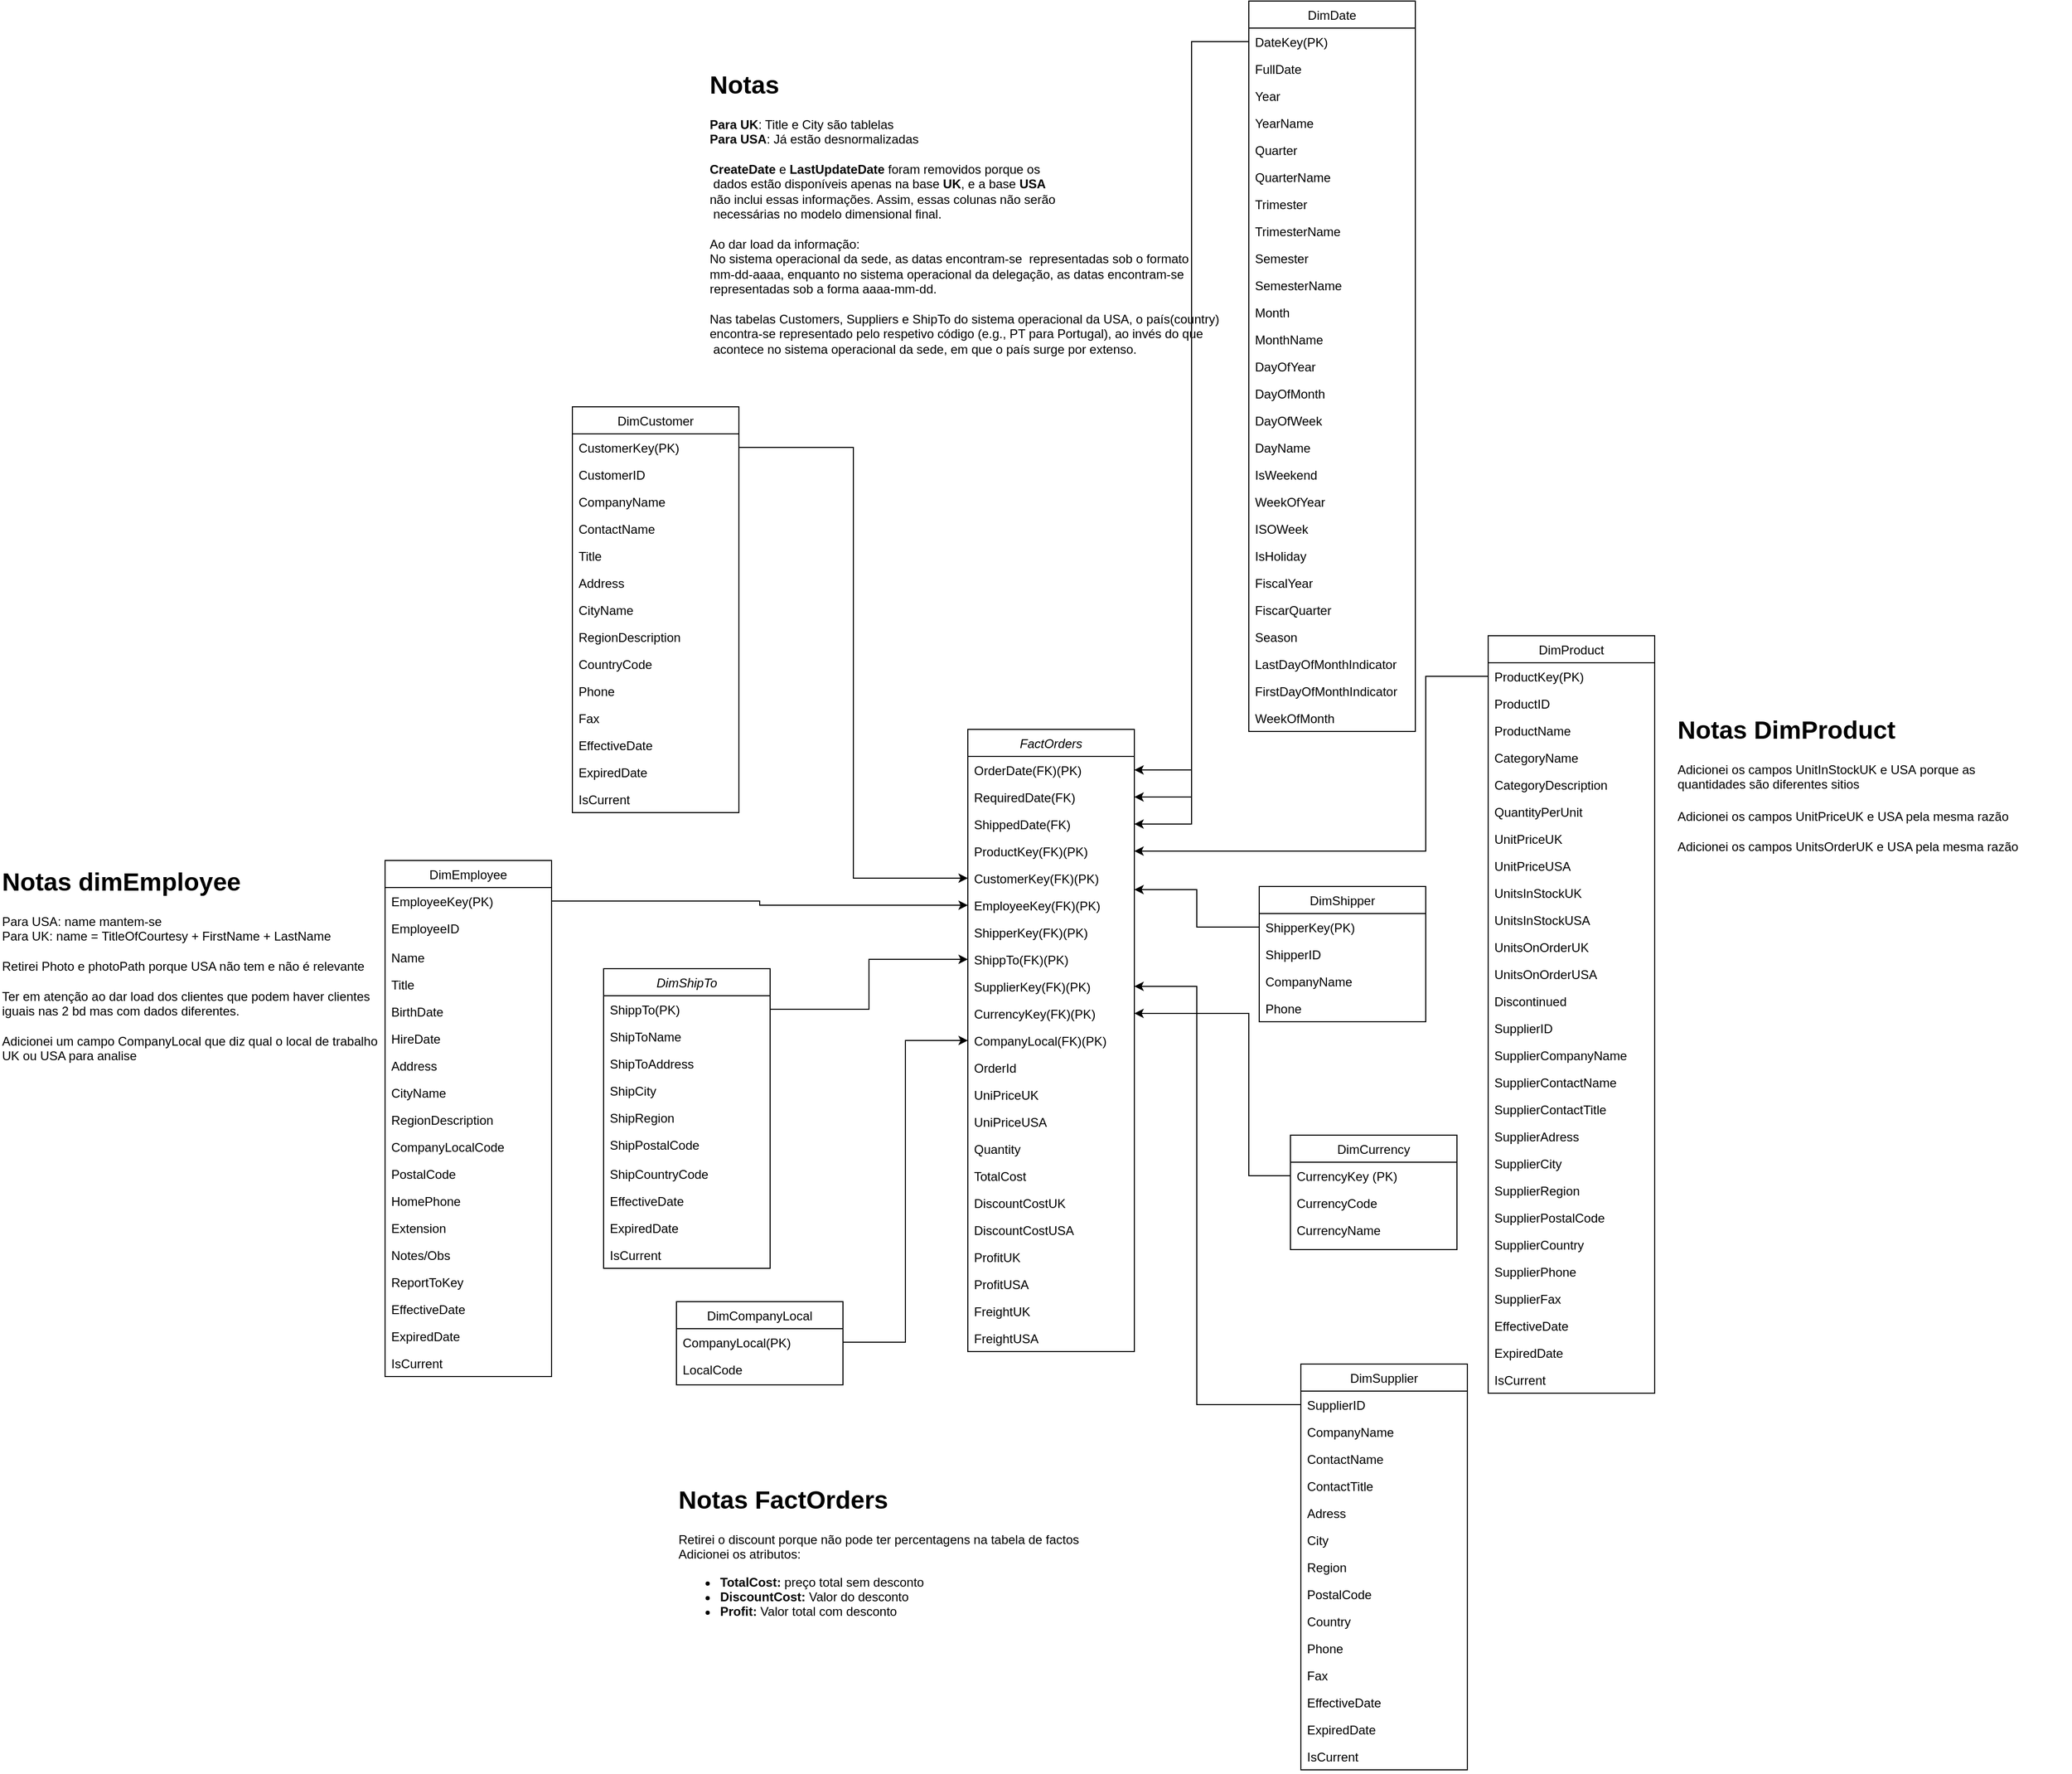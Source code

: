<mxfile version="25.0.3">
  <diagram id="C5RBs43oDa-KdzZeNtuy" name="Page-1">
    <mxGraphModel dx="1096" dy="2884" grid="1" gridSize="10" guides="1" tooltips="1" connect="1" arrows="1" fold="1" page="1" pageScale="1" pageWidth="827" pageHeight="1169" math="0" shadow="0">
      <root>
        <mxCell id="WIyWlLk6GJQsqaUBKTNV-0" />
        <mxCell id="WIyWlLk6GJQsqaUBKTNV-1" parent="WIyWlLk6GJQsqaUBKTNV-0" />
        <mxCell id="zkfFHV4jXpPFQw0GAbJ--0" value="FactOrders" style="swimlane;fontStyle=2;align=center;verticalAlign=top;childLayout=stackLayout;horizontal=1;startSize=26;horizontalStack=0;resizeParent=1;resizeLast=0;collapsible=1;marginBottom=0;rounded=0;shadow=0;strokeWidth=1;" parent="WIyWlLk6GJQsqaUBKTNV-1" vertex="1">
          <mxGeometry x="490" y="-560" width="160" height="598" as="geometry">
            <mxRectangle x="230" y="140" width="160" height="26" as="alternateBounds" />
          </mxGeometry>
        </mxCell>
        <mxCell id="yA6aeqdoymJUBPwYVdXy-16" value="OrderDate(FK)(PK)" style="text;align=left;verticalAlign=top;spacingLeft=4;spacingRight=4;overflow=hidden;rotatable=0;points=[[0,0.5],[1,0.5]];portConstraint=eastwest;" parent="zkfFHV4jXpPFQw0GAbJ--0" vertex="1">
          <mxGeometry y="26" width="160" height="26" as="geometry" />
        </mxCell>
        <mxCell id="yA6aeqdoymJUBPwYVdXy-17" value="RequiredDate(FK)" style="text;align=left;verticalAlign=top;spacingLeft=4;spacingRight=4;overflow=hidden;rotatable=0;points=[[0,0.5],[1,0.5]];portConstraint=eastwest;" parent="zkfFHV4jXpPFQw0GAbJ--0" vertex="1">
          <mxGeometry y="52" width="160" height="26" as="geometry" />
        </mxCell>
        <mxCell id="yA6aeqdoymJUBPwYVdXy-18" value="ShippedDate(FK)" style="text;align=left;verticalAlign=top;spacingLeft=4;spacingRight=4;overflow=hidden;rotatable=0;points=[[0,0.5],[1,0.5]];portConstraint=eastwest;" parent="zkfFHV4jXpPFQw0GAbJ--0" vertex="1">
          <mxGeometry y="78" width="160" height="26" as="geometry" />
        </mxCell>
        <mxCell id="yA6aeqdoymJUBPwYVdXy-2" value="ProductKey(FK)(PK)" style="text;align=left;verticalAlign=top;spacingLeft=4;spacingRight=4;overflow=hidden;rotatable=0;points=[[0,0.5],[1,0.5]];portConstraint=eastwest;" parent="zkfFHV4jXpPFQw0GAbJ--0" vertex="1">
          <mxGeometry y="104" width="160" height="26" as="geometry" />
        </mxCell>
        <mxCell id="yA6aeqdoymJUBPwYVdXy-3" value="CustomerKey(FK)(PK)" style="text;align=left;verticalAlign=top;spacingLeft=4;spacingRight=4;overflow=hidden;rotatable=0;points=[[0,0.5],[1,0.5]];portConstraint=eastwest;" parent="zkfFHV4jXpPFQw0GAbJ--0" vertex="1">
          <mxGeometry y="130" width="160" height="26" as="geometry" />
        </mxCell>
        <mxCell id="yA6aeqdoymJUBPwYVdXy-4" value="EmployeeKey(FK)(PK)" style="text;align=left;verticalAlign=top;spacingLeft=4;spacingRight=4;overflow=hidden;rotatable=0;points=[[0,0.5],[1,0.5]];portConstraint=eastwest;" parent="zkfFHV4jXpPFQw0GAbJ--0" vertex="1">
          <mxGeometry y="156" width="160" height="26" as="geometry" />
        </mxCell>
        <mxCell id="yA6aeqdoymJUBPwYVdXy-5" value="ShipperKey(FK)(PK)" style="text;align=left;verticalAlign=top;spacingLeft=4;spacingRight=4;overflow=hidden;rotatable=0;points=[[0,0.5],[1,0.5]];portConstraint=eastwest;" parent="zkfFHV4jXpPFQw0GAbJ--0" vertex="1">
          <mxGeometry y="182" width="160" height="26" as="geometry" />
        </mxCell>
        <mxCell id="lm99K4qZOsmFevTNyzuz-30" value="ShippTo(FK)(PK)" style="text;align=left;verticalAlign=top;spacingLeft=4;spacingRight=4;overflow=hidden;rotatable=0;points=[[0,0.5],[1,0.5]];portConstraint=eastwest;" parent="zkfFHV4jXpPFQw0GAbJ--0" vertex="1">
          <mxGeometry y="208" width="160" height="26" as="geometry" />
        </mxCell>
        <mxCell id="iyjO9ikdfA51vjeiFOem-29" value="SupplierKey(FK)(PK)" style="text;align=left;verticalAlign=top;spacingLeft=4;spacingRight=4;overflow=hidden;rotatable=0;points=[[0,0.5],[1,0.5]];portConstraint=eastwest;" vertex="1" parent="zkfFHV4jXpPFQw0GAbJ--0">
          <mxGeometry y="234" width="160" height="26" as="geometry" />
        </mxCell>
        <mxCell id="0uUg_Qf85z2pmZD3QdDn-9" value="CurrencyKey(FK)(PK)" style="text;align=left;verticalAlign=top;spacingLeft=4;spacingRight=4;overflow=hidden;rotatable=0;points=[[0,0.5],[1,0.5]];portConstraint=eastwest;" parent="zkfFHV4jXpPFQw0GAbJ--0" vertex="1">
          <mxGeometry y="260" width="160" height="26" as="geometry" />
        </mxCell>
        <mxCell id="DVV7s7vx4IRJiay93W3z-13" value="CompanyLocal(FK)(PK)" style="text;align=left;verticalAlign=top;spacingLeft=4;spacingRight=4;overflow=hidden;rotatable=0;points=[[0,0.5],[1,0.5]];portConstraint=eastwest;" parent="zkfFHV4jXpPFQw0GAbJ--0" vertex="1">
          <mxGeometry y="286" width="160" height="26" as="geometry" />
        </mxCell>
        <mxCell id="0uUg_Qf85z2pmZD3QdDn-2" value="OrderId" style="text;align=left;verticalAlign=top;spacingLeft=4;spacingRight=4;overflow=hidden;rotatable=0;points=[[0,0.5],[1,0.5]];portConstraint=eastwest;" parent="zkfFHV4jXpPFQw0GAbJ--0" vertex="1">
          <mxGeometry y="312" width="160" height="26" as="geometry" />
        </mxCell>
        <mxCell id="yA6aeqdoymJUBPwYVdXy-13" value="UniPriceUK" style="text;align=left;verticalAlign=top;spacingLeft=4;spacingRight=4;overflow=hidden;rotatable=0;points=[[0,0.5],[1,0.5]];portConstraint=eastwest;" parent="zkfFHV4jXpPFQw0GAbJ--0" vertex="1">
          <mxGeometry y="338" width="160" height="26" as="geometry" />
        </mxCell>
        <mxCell id="iyjO9ikdfA51vjeiFOem-31" value="UniPriceUSA" style="text;align=left;verticalAlign=top;spacingLeft=4;spacingRight=4;overflow=hidden;rotatable=0;points=[[0,0.5],[1,0.5]];portConstraint=eastwest;" vertex="1" parent="zkfFHV4jXpPFQw0GAbJ--0">
          <mxGeometry y="364" width="160" height="26" as="geometry" />
        </mxCell>
        <mxCell id="yA6aeqdoymJUBPwYVdXy-14" value="Quantity" style="text;align=left;verticalAlign=top;spacingLeft=4;spacingRight=4;overflow=hidden;rotatable=0;points=[[0,0.5],[1,0.5]];portConstraint=eastwest;" parent="zkfFHV4jXpPFQw0GAbJ--0" vertex="1">
          <mxGeometry y="390" width="160" height="26" as="geometry" />
        </mxCell>
        <mxCell id="DVV7s7vx4IRJiay93W3z-18" value="TotalCost" style="text;align=left;verticalAlign=top;spacingLeft=4;spacingRight=4;overflow=hidden;rotatable=0;points=[[0,0.5],[1,0.5]];portConstraint=eastwest;" parent="zkfFHV4jXpPFQw0GAbJ--0" vertex="1">
          <mxGeometry y="416" width="160" height="26" as="geometry" />
        </mxCell>
        <mxCell id="DVV7s7vx4IRJiay93W3z-17" value="DiscountCostUK" style="text;align=left;verticalAlign=top;spacingLeft=4;spacingRight=4;overflow=hidden;rotatable=0;points=[[0,0.5],[1,0.5]];portConstraint=eastwest;" parent="zkfFHV4jXpPFQw0GAbJ--0" vertex="1">
          <mxGeometry y="442" width="160" height="26" as="geometry" />
        </mxCell>
        <mxCell id="iyjO9ikdfA51vjeiFOem-32" value="DiscountCostUSA" style="text;align=left;verticalAlign=top;spacingLeft=4;spacingRight=4;overflow=hidden;rotatable=0;points=[[0,0.5],[1,0.5]];portConstraint=eastwest;" vertex="1" parent="zkfFHV4jXpPFQw0GAbJ--0">
          <mxGeometry y="468" width="160" height="26" as="geometry" />
        </mxCell>
        <mxCell id="yA6aeqdoymJUBPwYVdXy-11" value="ProfitUK" style="text;align=left;verticalAlign=top;spacingLeft=4;spacingRight=4;overflow=hidden;rotatable=0;points=[[0,0.5],[1,0.5]];portConstraint=eastwest;" parent="zkfFHV4jXpPFQw0GAbJ--0" vertex="1">
          <mxGeometry y="494" width="160" height="26" as="geometry" />
        </mxCell>
        <mxCell id="iyjO9ikdfA51vjeiFOem-33" value="ProfitUSA" style="text;align=left;verticalAlign=top;spacingLeft=4;spacingRight=4;overflow=hidden;rotatable=0;points=[[0,0.5],[1,0.5]];portConstraint=eastwest;" vertex="1" parent="zkfFHV4jXpPFQw0GAbJ--0">
          <mxGeometry y="520" width="160" height="26" as="geometry" />
        </mxCell>
        <mxCell id="yA6aeqdoymJUBPwYVdXy-19" value="FreightUK" style="text;align=left;verticalAlign=top;spacingLeft=4;spacingRight=4;overflow=hidden;rotatable=0;points=[[0,0.5],[1,0.5]];portConstraint=eastwest;" parent="zkfFHV4jXpPFQw0GAbJ--0" vertex="1">
          <mxGeometry y="546" width="160" height="26" as="geometry" />
        </mxCell>
        <mxCell id="iyjO9ikdfA51vjeiFOem-34" value="FreightUSA" style="text;align=left;verticalAlign=top;spacingLeft=4;spacingRight=4;overflow=hidden;rotatable=0;points=[[0,0.5],[1,0.5]];portConstraint=eastwest;" vertex="1" parent="zkfFHV4jXpPFQw0GAbJ--0">
          <mxGeometry y="572" width="160" height="26" as="geometry" />
        </mxCell>
        <mxCell id="zkfFHV4jXpPFQw0GAbJ--6" value="DimProduct" style="swimlane;fontStyle=0;align=center;verticalAlign=top;childLayout=stackLayout;horizontal=1;startSize=26;horizontalStack=0;resizeParent=1;resizeLast=0;collapsible=1;marginBottom=0;rounded=0;shadow=0;strokeWidth=1;" parent="WIyWlLk6GJQsqaUBKTNV-1" vertex="1">
          <mxGeometry x="990" y="-650" width="160" height="728" as="geometry">
            <mxRectangle x="130" y="380" width="160" height="26" as="alternateBounds" />
          </mxGeometry>
        </mxCell>
        <mxCell id="zkfFHV4jXpPFQw0GAbJ--7" value="ProductKey(PK)" style="text;align=left;verticalAlign=top;spacingLeft=4;spacingRight=4;overflow=hidden;rotatable=0;points=[[0,0.5],[1,0.5]];portConstraint=eastwest;" parent="zkfFHV4jXpPFQw0GAbJ--6" vertex="1">
          <mxGeometry y="26" width="160" height="26" as="geometry" />
        </mxCell>
        <mxCell id="0uUg_Qf85z2pmZD3QdDn-0" style="edgeStyle=orthogonalEdgeStyle;rounded=0;orthogonalLoop=1;jettySize=auto;html=1;exitX=0;exitY=0.5;exitDx=0;exitDy=0;" parent="zkfFHV4jXpPFQw0GAbJ--6" source="zkfFHV4jXpPFQw0GAbJ--8" edge="1">
          <mxGeometry relative="1" as="geometry">
            <mxPoint y="65.143" as="targetPoint" />
          </mxGeometry>
        </mxCell>
        <mxCell id="zkfFHV4jXpPFQw0GAbJ--8" value="ProductID" style="text;align=left;verticalAlign=top;spacingLeft=4;spacingRight=4;overflow=hidden;rotatable=0;points=[[0,0.5],[1,0.5]];portConstraint=eastwest;rounded=0;shadow=0;html=0;" parent="zkfFHV4jXpPFQw0GAbJ--6" vertex="1">
          <mxGeometry y="52" width="160" height="26" as="geometry" />
        </mxCell>
        <mxCell id="zkfFHV4jXpPFQw0GAbJ--10" value="ProductName" style="text;align=left;verticalAlign=top;spacingLeft=4;spacingRight=4;overflow=hidden;rotatable=0;points=[[0,0.5],[1,0.5]];portConstraint=eastwest;fontStyle=0" parent="zkfFHV4jXpPFQw0GAbJ--6" vertex="1">
          <mxGeometry y="78" width="160" height="26" as="geometry" />
        </mxCell>
        <mxCell id="yA6aeqdoymJUBPwYVdXy-37" value="CategoryName" style="text;align=left;verticalAlign=top;spacingLeft=4;spacingRight=4;overflow=hidden;rotatable=0;points=[[0,0.5],[1,0.5]];portConstraint=eastwest;" parent="zkfFHV4jXpPFQw0GAbJ--6" vertex="1">
          <mxGeometry y="104" width="160" height="26" as="geometry" />
        </mxCell>
        <mxCell id="yA6aeqdoymJUBPwYVdXy-39" value="CategoryDescription" style="text;align=left;verticalAlign=top;spacingLeft=4;spacingRight=4;overflow=hidden;rotatable=0;points=[[0,0.5],[1,0.5]];portConstraint=eastwest;" parent="zkfFHV4jXpPFQw0GAbJ--6" vertex="1">
          <mxGeometry y="130" width="160" height="26" as="geometry" />
        </mxCell>
        <mxCell id="yA6aeqdoymJUBPwYVdXy-40" value="QuantityPerUnit" style="text;align=left;verticalAlign=top;spacingLeft=4;spacingRight=4;overflow=hidden;rotatable=0;points=[[0,0.5],[1,0.5]];portConstraint=eastwest;" parent="zkfFHV4jXpPFQw0GAbJ--6" vertex="1">
          <mxGeometry y="156" width="160" height="26" as="geometry" />
        </mxCell>
        <mxCell id="yA6aeqdoymJUBPwYVdXy-41" value="UnitPriceUK" style="text;align=left;verticalAlign=top;spacingLeft=4;spacingRight=4;overflow=hidden;rotatable=0;points=[[0,0.5],[1,0.5]];portConstraint=eastwest;" parent="zkfFHV4jXpPFQw0GAbJ--6" vertex="1">
          <mxGeometry y="182" width="160" height="26" as="geometry" />
        </mxCell>
        <mxCell id="DVV7s7vx4IRJiay93W3z-2" value="UnitPriceUSA" style="text;align=left;verticalAlign=top;spacingLeft=4;spacingRight=4;overflow=hidden;rotatable=0;points=[[0,0.5],[1,0.5]];portConstraint=eastwest;" parent="zkfFHV4jXpPFQw0GAbJ--6" vertex="1">
          <mxGeometry y="208" width="160" height="26" as="geometry" />
        </mxCell>
        <mxCell id="yA6aeqdoymJUBPwYVdXy-43" value="UnitsInStockUK" style="text;align=left;verticalAlign=top;spacingLeft=4;spacingRight=4;overflow=hidden;rotatable=0;points=[[0,0.5],[1,0.5]];portConstraint=eastwest;" parent="zkfFHV4jXpPFQw0GAbJ--6" vertex="1">
          <mxGeometry y="234" width="160" height="26" as="geometry" />
        </mxCell>
        <mxCell id="DVV7s7vx4IRJiay93W3z-0" value="UnitsInStockUSA" style="text;align=left;verticalAlign=top;spacingLeft=4;spacingRight=4;overflow=hidden;rotatable=0;points=[[0,0.5],[1,0.5]];portConstraint=eastwest;" parent="zkfFHV4jXpPFQw0GAbJ--6" vertex="1">
          <mxGeometry y="260" width="160" height="26" as="geometry" />
        </mxCell>
        <mxCell id="yA6aeqdoymJUBPwYVdXy-42" value="UnitsOnOrderUK&#xa;" style="text;align=left;verticalAlign=top;spacingLeft=4;spacingRight=4;overflow=hidden;rotatable=0;points=[[0,0.5],[1,0.5]];portConstraint=eastwest;" parent="zkfFHV4jXpPFQw0GAbJ--6" vertex="1">
          <mxGeometry y="286" width="160" height="26" as="geometry" />
        </mxCell>
        <mxCell id="DVV7s7vx4IRJiay93W3z-16" value="UnitsOnOrderUSA" style="text;align=left;verticalAlign=top;spacingLeft=4;spacingRight=4;overflow=hidden;rotatable=0;points=[[0,0.5],[1,0.5]];portConstraint=eastwest;" parent="zkfFHV4jXpPFQw0GAbJ--6" vertex="1">
          <mxGeometry y="312" width="160" height="26" as="geometry" />
        </mxCell>
        <mxCell id="yA6aeqdoymJUBPwYVdXy-38" value="Discontinued" style="text;align=left;verticalAlign=top;spacingLeft=4;spacingRight=4;overflow=hidden;rotatable=0;points=[[0,0.5],[1,0.5]];portConstraint=eastwest;" parent="zkfFHV4jXpPFQw0GAbJ--6" vertex="1">
          <mxGeometry y="338" width="160" height="26" as="geometry" />
        </mxCell>
        <mxCell id="lm99K4qZOsmFevTNyzuz-33" value="SupplierID" style="text;align=left;verticalAlign=top;spacingLeft=4;spacingRight=4;overflow=hidden;rotatable=0;points=[[0,0.5],[1,0.5]];portConstraint=eastwest;" parent="zkfFHV4jXpPFQw0GAbJ--6" vertex="1">
          <mxGeometry y="364" width="160" height="26" as="geometry" />
        </mxCell>
        <mxCell id="lm99K4qZOsmFevTNyzuz-40" value="SupplierCompanyName" style="text;align=left;verticalAlign=top;spacingLeft=4;spacingRight=4;overflow=hidden;rotatable=0;points=[[0,0.5],[1,0.5]];portConstraint=eastwest;" parent="zkfFHV4jXpPFQw0GAbJ--6" vertex="1">
          <mxGeometry y="390" width="160" height="26" as="geometry" />
        </mxCell>
        <mxCell id="lm99K4qZOsmFevTNyzuz-41" value="SupplierContactName" style="text;align=left;verticalAlign=top;spacingLeft=4;spacingRight=4;overflow=hidden;rotatable=0;points=[[0,0.5],[1,0.5]];portConstraint=eastwest;" parent="zkfFHV4jXpPFQw0GAbJ--6" vertex="1">
          <mxGeometry y="416" width="160" height="26" as="geometry" />
        </mxCell>
        <mxCell id="lm99K4qZOsmFevTNyzuz-46" value="SupplierContactTitle" style="text;align=left;verticalAlign=top;spacingLeft=4;spacingRight=4;overflow=hidden;rotatable=0;points=[[0,0.5],[1,0.5]];portConstraint=eastwest;" parent="zkfFHV4jXpPFQw0GAbJ--6" vertex="1">
          <mxGeometry y="442" width="160" height="26" as="geometry" />
        </mxCell>
        <mxCell id="lm99K4qZOsmFevTNyzuz-47" value="SupplierAdress" style="text;align=left;verticalAlign=top;spacingLeft=4;spacingRight=4;overflow=hidden;rotatable=0;points=[[0,0.5],[1,0.5]];portConstraint=eastwest;" parent="zkfFHV4jXpPFQw0GAbJ--6" vertex="1">
          <mxGeometry y="468" width="160" height="26" as="geometry" />
        </mxCell>
        <mxCell id="lm99K4qZOsmFevTNyzuz-49" value="SupplierCity" style="text;align=left;verticalAlign=top;spacingLeft=4;spacingRight=4;overflow=hidden;rotatable=0;points=[[0,0.5],[1,0.5]];portConstraint=eastwest;" parent="zkfFHV4jXpPFQw0GAbJ--6" vertex="1">
          <mxGeometry y="494" width="160" height="26" as="geometry" />
        </mxCell>
        <mxCell id="lm99K4qZOsmFevTNyzuz-48" value="SupplierRegion&#xa;" style="text;align=left;verticalAlign=top;spacingLeft=4;spacingRight=4;overflow=hidden;rotatable=0;points=[[0,0.5],[1,0.5]];portConstraint=eastwest;" parent="zkfFHV4jXpPFQw0GAbJ--6" vertex="1">
          <mxGeometry y="520" width="160" height="26" as="geometry" />
        </mxCell>
        <mxCell id="lm99K4qZOsmFevTNyzuz-45" value="SupplierPostalCode" style="text;align=left;verticalAlign=top;spacingLeft=4;spacingRight=4;overflow=hidden;rotatable=0;points=[[0,0.5],[1,0.5]];portConstraint=eastwest;" parent="zkfFHV4jXpPFQw0GAbJ--6" vertex="1">
          <mxGeometry y="546" width="160" height="26" as="geometry" />
        </mxCell>
        <mxCell id="lm99K4qZOsmFevTNyzuz-42" value="SupplierCountry" style="text;align=left;verticalAlign=top;spacingLeft=4;spacingRight=4;overflow=hidden;rotatable=0;points=[[0,0.5],[1,0.5]];portConstraint=eastwest;" parent="zkfFHV4jXpPFQw0GAbJ--6" vertex="1">
          <mxGeometry y="572" width="160" height="26" as="geometry" />
        </mxCell>
        <mxCell id="lm99K4qZOsmFevTNyzuz-44" value="SupplierPhone" style="text;align=left;verticalAlign=top;spacingLeft=4;spacingRight=4;overflow=hidden;rotatable=0;points=[[0,0.5],[1,0.5]];portConstraint=eastwest;" parent="zkfFHV4jXpPFQw0GAbJ--6" vertex="1">
          <mxGeometry y="598" width="160" height="26" as="geometry" />
        </mxCell>
        <mxCell id="lm99K4qZOsmFevTNyzuz-43" value="SupplierFax" style="text;align=left;verticalAlign=top;spacingLeft=4;spacingRight=4;overflow=hidden;rotatable=0;points=[[0,0.5],[1,0.5]];portConstraint=eastwest;" parent="zkfFHV4jXpPFQw0GAbJ--6" vertex="1">
          <mxGeometry y="624" width="160" height="26" as="geometry" />
        </mxCell>
        <mxCell id="yA6aeqdoymJUBPwYVdXy-36" value="EffectiveDate" style="text;align=left;verticalAlign=top;spacingLeft=4;spacingRight=4;overflow=hidden;rotatable=0;points=[[0,0.5],[1,0.5]];portConstraint=eastwest;" parent="zkfFHV4jXpPFQw0GAbJ--6" vertex="1">
          <mxGeometry y="650" width="160" height="26" as="geometry" />
        </mxCell>
        <mxCell id="yA6aeqdoymJUBPwYVdXy-44" value=" ExpiredDate" style="text;align=left;verticalAlign=top;spacingLeft=4;spacingRight=4;overflow=hidden;rotatable=0;points=[[0,0.5],[1,0.5]];portConstraint=eastwest;" parent="zkfFHV4jXpPFQw0GAbJ--6" vertex="1">
          <mxGeometry y="676" width="160" height="26" as="geometry" />
        </mxCell>
        <mxCell id="0uUg_Qf85z2pmZD3QdDn-12" value="IsCurrent" style="text;align=left;verticalAlign=top;spacingLeft=4;spacingRight=4;overflow=hidden;rotatable=0;points=[[0,0.5],[1,0.5]];portConstraint=eastwest;" parent="zkfFHV4jXpPFQw0GAbJ--6" vertex="1">
          <mxGeometry y="702" width="160" height="26" as="geometry" />
        </mxCell>
        <mxCell id="yA6aeqdoymJUBPwYVdXy-33" style="edgeStyle=orthogonalEdgeStyle;rounded=0;orthogonalLoop=1;jettySize=auto;html=1;exitX=1;exitY=0.5;exitDx=0;exitDy=0;" parent="WIyWlLk6GJQsqaUBKTNV-1" source="zkfFHV4jXpPFQw0GAbJ--18" target="yA6aeqdoymJUBPwYVdXy-3" edge="1">
          <mxGeometry relative="1" as="geometry">
            <mxPoint x="490.0" y="-391.0" as="targetPoint" />
          </mxGeometry>
        </mxCell>
        <mxCell id="zkfFHV4jXpPFQw0GAbJ--17" value="DimCustomer" style="swimlane;fontStyle=0;align=center;verticalAlign=top;childLayout=stackLayout;horizontal=1;startSize=26;horizontalStack=0;resizeParent=1;resizeLast=0;collapsible=1;marginBottom=0;rounded=0;shadow=0;strokeWidth=1;" parent="WIyWlLk6GJQsqaUBKTNV-1" vertex="1">
          <mxGeometry x="110" y="-870" width="160" height="390" as="geometry">
            <mxRectangle x="550" y="140" width="160" height="26" as="alternateBounds" />
          </mxGeometry>
        </mxCell>
        <mxCell id="zkfFHV4jXpPFQw0GAbJ--18" value="CustomerKey(PK)" style="text;align=left;verticalAlign=top;spacingLeft=4;spacingRight=4;overflow=hidden;rotatable=0;points=[[0,0.5],[1,0.5]];portConstraint=eastwest;" parent="zkfFHV4jXpPFQw0GAbJ--17" vertex="1">
          <mxGeometry y="26" width="160" height="26" as="geometry" />
        </mxCell>
        <mxCell id="zkfFHV4jXpPFQw0GAbJ--19" value="CustomerID" style="text;align=left;verticalAlign=top;spacingLeft=4;spacingRight=4;overflow=hidden;rotatable=0;points=[[0,0.5],[1,0.5]];portConstraint=eastwest;rounded=0;shadow=0;html=0;" parent="zkfFHV4jXpPFQw0GAbJ--17" vertex="1">
          <mxGeometry y="52" width="160" height="26" as="geometry" />
        </mxCell>
        <mxCell id="zkfFHV4jXpPFQw0GAbJ--20" value="CompanyName" style="text;align=left;verticalAlign=top;spacingLeft=4;spacingRight=4;overflow=hidden;rotatable=0;points=[[0,0.5],[1,0.5]];portConstraint=eastwest;rounded=0;shadow=0;html=0;" parent="zkfFHV4jXpPFQw0GAbJ--17" vertex="1">
          <mxGeometry y="78" width="160" height="26" as="geometry" />
        </mxCell>
        <mxCell id="zkfFHV4jXpPFQw0GAbJ--21" value="ContactName" style="text;align=left;verticalAlign=top;spacingLeft=4;spacingRight=4;overflow=hidden;rotatable=0;points=[[0,0.5],[1,0.5]];portConstraint=eastwest;rounded=0;shadow=0;html=0;" parent="zkfFHV4jXpPFQw0GAbJ--17" vertex="1">
          <mxGeometry y="104" width="160" height="26" as="geometry" />
        </mxCell>
        <mxCell id="zkfFHV4jXpPFQw0GAbJ--22" value="Title" style="text;align=left;verticalAlign=top;spacingLeft=4;spacingRight=4;overflow=hidden;rotatable=0;points=[[0,0.5],[1,0.5]];portConstraint=eastwest;rounded=0;shadow=0;html=0;" parent="zkfFHV4jXpPFQw0GAbJ--17" vertex="1">
          <mxGeometry y="130" width="160" height="26" as="geometry" />
        </mxCell>
        <mxCell id="zkfFHV4jXpPFQw0GAbJ--24" value="Address" style="text;align=left;verticalAlign=top;spacingLeft=4;spacingRight=4;overflow=hidden;rotatable=0;points=[[0,0.5],[1,0.5]];portConstraint=eastwest;" parent="zkfFHV4jXpPFQw0GAbJ--17" vertex="1">
          <mxGeometry y="156" width="160" height="26" as="geometry" />
        </mxCell>
        <mxCell id="zkfFHV4jXpPFQw0GAbJ--25" value="CityName" style="text;align=left;verticalAlign=top;spacingLeft=4;spacingRight=4;overflow=hidden;rotatable=0;points=[[0,0.5],[1,0.5]];portConstraint=eastwest;" parent="zkfFHV4jXpPFQw0GAbJ--17" vertex="1">
          <mxGeometry y="182" width="160" height="26" as="geometry" />
        </mxCell>
        <mxCell id="yA6aeqdoymJUBPwYVdXy-27" value="RegionDescription" style="text;align=left;verticalAlign=top;spacingLeft=4;spacingRight=4;overflow=hidden;rotatable=0;points=[[0,0.5],[1,0.5]];portConstraint=eastwest;" parent="zkfFHV4jXpPFQw0GAbJ--17" vertex="1">
          <mxGeometry y="208" width="160" height="26" as="geometry" />
        </mxCell>
        <mxCell id="yA6aeqdoymJUBPwYVdXy-28" value="CountryCode" style="text;align=left;verticalAlign=top;spacingLeft=4;spacingRight=4;overflow=hidden;rotatable=0;points=[[0,0.5],[1,0.5]];portConstraint=eastwest;" parent="zkfFHV4jXpPFQw0GAbJ--17" vertex="1">
          <mxGeometry y="234" width="160" height="26" as="geometry" />
        </mxCell>
        <mxCell id="yA6aeqdoymJUBPwYVdXy-29" value="Phone" style="text;align=left;verticalAlign=top;spacingLeft=4;spacingRight=4;overflow=hidden;rotatable=0;points=[[0,0.5],[1,0.5]];portConstraint=eastwest;" parent="zkfFHV4jXpPFQw0GAbJ--17" vertex="1">
          <mxGeometry y="260" width="160" height="26" as="geometry" />
        </mxCell>
        <mxCell id="yA6aeqdoymJUBPwYVdXy-30" value="Fax" style="text;align=left;verticalAlign=top;spacingLeft=4;spacingRight=4;overflow=hidden;rotatable=0;points=[[0,0.5],[1,0.5]];portConstraint=eastwest;" parent="zkfFHV4jXpPFQw0GAbJ--17" vertex="1">
          <mxGeometry y="286" width="160" height="26" as="geometry" />
        </mxCell>
        <mxCell id="yA6aeqdoymJUBPwYVdXy-31" value="EffectiveDate" style="text;align=left;verticalAlign=top;spacingLeft=4;spacingRight=4;overflow=hidden;rotatable=0;points=[[0,0.5],[1,0.5]];portConstraint=eastwest;" parent="zkfFHV4jXpPFQw0GAbJ--17" vertex="1">
          <mxGeometry y="312" width="160" height="26" as="geometry" />
        </mxCell>
        <mxCell id="yA6aeqdoymJUBPwYVdXy-32" value=" ExpiredDate" style="text;align=left;verticalAlign=top;spacingLeft=4;spacingRight=4;overflow=hidden;rotatable=0;points=[[0,0.5],[1,0.5]];portConstraint=eastwest;" parent="zkfFHV4jXpPFQw0GAbJ--17" vertex="1">
          <mxGeometry y="338" width="160" height="26" as="geometry" />
        </mxCell>
        <mxCell id="0uUg_Qf85z2pmZD3QdDn-13" value="IsCurrent" style="text;align=left;verticalAlign=top;spacingLeft=4;spacingRight=4;overflow=hidden;rotatable=0;points=[[0,0.5],[1,0.5]];portConstraint=eastwest;" parent="zkfFHV4jXpPFQw0GAbJ--17" vertex="1">
          <mxGeometry y="364" width="160" height="26" as="geometry" />
        </mxCell>
        <mxCell id="yA6aeqdoymJUBPwYVdXy-46" value="DimEmployee" style="swimlane;fontStyle=0;align=center;verticalAlign=top;childLayout=stackLayout;horizontal=1;startSize=26;horizontalStack=0;resizeParent=1;resizeLast=0;collapsible=1;marginBottom=0;rounded=0;shadow=0;strokeWidth=1;" parent="WIyWlLk6GJQsqaUBKTNV-1" vertex="1">
          <mxGeometry x="-70" y="-434" width="160" height="496" as="geometry">
            <mxRectangle x="550" y="140" width="160" height="26" as="alternateBounds" />
          </mxGeometry>
        </mxCell>
        <mxCell id="yA6aeqdoymJUBPwYVdXy-47" value="EmployeeKey(PK)" style="text;align=left;verticalAlign=top;spacingLeft=4;spacingRight=4;overflow=hidden;rotatable=0;points=[[0,0.5],[1,0.5]];portConstraint=eastwest;" parent="yA6aeqdoymJUBPwYVdXy-46" vertex="1">
          <mxGeometry y="26" width="160" height="26" as="geometry" />
        </mxCell>
        <mxCell id="yA6aeqdoymJUBPwYVdXy-48" value="EmployeeID" style="text;align=left;verticalAlign=top;spacingLeft=4;spacingRight=4;overflow=hidden;rotatable=0;points=[[0,0.5],[1,0.5]];portConstraint=eastwest;rounded=0;shadow=0;html=0;" parent="yA6aeqdoymJUBPwYVdXy-46" vertex="1">
          <mxGeometry y="52" width="160" height="28" as="geometry" />
        </mxCell>
        <mxCell id="yA6aeqdoymJUBPwYVdXy-50" value="Name" style="text;align=left;verticalAlign=top;spacingLeft=4;spacingRight=4;overflow=hidden;rotatable=0;points=[[0,0.5],[1,0.5]];portConstraint=eastwest;rounded=0;shadow=0;html=0;" parent="yA6aeqdoymJUBPwYVdXy-46" vertex="1">
          <mxGeometry y="80" width="160" height="26" as="geometry" />
        </mxCell>
        <mxCell id="yA6aeqdoymJUBPwYVdXy-51" value="Title" style="text;align=left;verticalAlign=top;spacingLeft=4;spacingRight=4;overflow=hidden;rotatable=0;points=[[0,0.5],[1,0.5]];portConstraint=eastwest;rounded=0;shadow=0;html=0;" parent="yA6aeqdoymJUBPwYVdXy-46" vertex="1">
          <mxGeometry y="106" width="160" height="26" as="geometry" />
        </mxCell>
        <mxCell id="yA6aeqdoymJUBPwYVdXy-53" value="BirthDate" style="text;align=left;verticalAlign=top;spacingLeft=4;spacingRight=4;overflow=hidden;rotatable=0;points=[[0,0.5],[1,0.5]];portConstraint=eastwest;" parent="yA6aeqdoymJUBPwYVdXy-46" vertex="1">
          <mxGeometry y="132" width="160" height="26" as="geometry" />
        </mxCell>
        <mxCell id="yA6aeqdoymJUBPwYVdXy-54" value="HireDate" style="text;align=left;verticalAlign=top;spacingLeft=4;spacingRight=4;overflow=hidden;rotatable=0;points=[[0,0.5],[1,0.5]];portConstraint=eastwest;" parent="yA6aeqdoymJUBPwYVdXy-46" vertex="1">
          <mxGeometry y="158" width="160" height="26" as="geometry" />
        </mxCell>
        <mxCell id="yA6aeqdoymJUBPwYVdXy-55" value="Address" style="text;align=left;verticalAlign=top;spacingLeft=4;spacingRight=4;overflow=hidden;rotatable=0;points=[[0,0.5],[1,0.5]];portConstraint=eastwest;" parent="yA6aeqdoymJUBPwYVdXy-46" vertex="1">
          <mxGeometry y="184" width="160" height="26" as="geometry" />
        </mxCell>
        <mxCell id="yA6aeqdoymJUBPwYVdXy-56" value="CityName" style="text;align=left;verticalAlign=top;spacingLeft=4;spacingRight=4;overflow=hidden;rotatable=0;points=[[0,0.5],[1,0.5]];portConstraint=eastwest;" parent="yA6aeqdoymJUBPwYVdXy-46" vertex="1">
          <mxGeometry y="210" width="160" height="26" as="geometry" />
        </mxCell>
        <mxCell id="yA6aeqdoymJUBPwYVdXy-57" value="RegionDescription" style="text;align=left;verticalAlign=top;spacingLeft=4;spacingRight=4;overflow=hidden;rotatable=0;points=[[0,0.5],[1,0.5]];portConstraint=eastwest;" parent="yA6aeqdoymJUBPwYVdXy-46" vertex="1">
          <mxGeometry y="236" width="160" height="26" as="geometry" />
        </mxCell>
        <mxCell id="DVV7s7vx4IRJiay93W3z-7" value="CompanyLocalCode" style="text;align=left;verticalAlign=top;spacingLeft=4;spacingRight=4;overflow=hidden;rotatable=0;points=[[0,0.5],[1,0.5]];portConstraint=eastwest;rounded=0;shadow=0;html=0;" parent="yA6aeqdoymJUBPwYVdXy-46" vertex="1">
          <mxGeometry y="262" width="160" height="26" as="geometry" />
        </mxCell>
        <mxCell id="yA6aeqdoymJUBPwYVdXy-58" value="PostalCode" style="text;align=left;verticalAlign=top;spacingLeft=4;spacingRight=4;overflow=hidden;rotatable=0;points=[[0,0.5],[1,0.5]];portConstraint=eastwest;" parent="yA6aeqdoymJUBPwYVdXy-46" vertex="1">
          <mxGeometry y="288" width="160" height="26" as="geometry" />
        </mxCell>
        <mxCell id="yA6aeqdoymJUBPwYVdXy-59" value="HomePhone" style="text;align=left;verticalAlign=top;spacingLeft=4;spacingRight=4;overflow=hidden;rotatable=0;points=[[0,0.5],[1,0.5]];portConstraint=eastwest;" parent="yA6aeqdoymJUBPwYVdXy-46" vertex="1">
          <mxGeometry y="314" width="160" height="26" as="geometry" />
        </mxCell>
        <mxCell id="2TgmZSRc2o0Kqjt5Dxhu-0" value="Extension" style="text;align=left;verticalAlign=top;spacingLeft=4;spacingRight=4;overflow=hidden;rotatable=0;points=[[0,0.5],[1,0.5]];portConstraint=eastwest;" parent="yA6aeqdoymJUBPwYVdXy-46" vertex="1">
          <mxGeometry y="340" width="160" height="26" as="geometry" />
        </mxCell>
        <mxCell id="2TgmZSRc2o0Kqjt5Dxhu-2" value="Notes/Obs" style="text;align=left;verticalAlign=top;spacingLeft=4;spacingRight=4;overflow=hidden;rotatable=0;points=[[0,0.5],[1,0.5]];portConstraint=eastwest;" parent="yA6aeqdoymJUBPwYVdXy-46" vertex="1">
          <mxGeometry y="366" width="160" height="26" as="geometry" />
        </mxCell>
        <mxCell id="2TgmZSRc2o0Kqjt5Dxhu-3" value="ReportToKey" style="text;align=left;verticalAlign=top;spacingLeft=4;spacingRight=4;overflow=hidden;rotatable=0;points=[[0,0.5],[1,0.5]];portConstraint=eastwest;" parent="yA6aeqdoymJUBPwYVdXy-46" vertex="1">
          <mxGeometry y="392" width="160" height="26" as="geometry" />
        </mxCell>
        <mxCell id="2TgmZSRc2o0Kqjt5Dxhu-5" value="EffectiveDate" style="text;align=left;verticalAlign=top;spacingLeft=4;spacingRight=4;overflow=hidden;rotatable=0;points=[[0,0.5],[1,0.5]];portConstraint=eastwest;" parent="yA6aeqdoymJUBPwYVdXy-46" vertex="1">
          <mxGeometry y="418" width="160" height="26" as="geometry" />
        </mxCell>
        <mxCell id="2TgmZSRc2o0Kqjt5Dxhu-4" value="ExpiredDate" style="text;align=left;verticalAlign=top;spacingLeft=4;spacingRight=4;overflow=hidden;rotatable=0;points=[[0,0.5],[1,0.5]];portConstraint=eastwest;" parent="yA6aeqdoymJUBPwYVdXy-46" vertex="1">
          <mxGeometry y="444" width="160" height="26" as="geometry" />
        </mxCell>
        <mxCell id="0uUg_Qf85z2pmZD3QdDn-14" value="IsCurrent" style="text;align=left;verticalAlign=top;spacingLeft=4;spacingRight=4;overflow=hidden;rotatable=0;points=[[0,0.5],[1,0.5]];portConstraint=eastwest;" parent="yA6aeqdoymJUBPwYVdXy-46" vertex="1">
          <mxGeometry y="470" width="160" height="26" as="geometry" />
        </mxCell>
        <mxCell id="2TgmZSRc2o0Kqjt5Dxhu-8" value="DimDate" style="swimlane;fontStyle=0;align=center;verticalAlign=top;childLayout=stackLayout;horizontal=1;startSize=26;horizontalStack=0;resizeParent=1;resizeLast=0;collapsible=1;marginBottom=0;rounded=0;shadow=0;strokeWidth=1;" parent="WIyWlLk6GJQsqaUBKTNV-1" vertex="1">
          <mxGeometry x="760" y="-1260" width="160" height="702" as="geometry">
            <mxRectangle x="130" y="380" width="160" height="26" as="alternateBounds" />
          </mxGeometry>
        </mxCell>
        <mxCell id="2TgmZSRc2o0Kqjt5Dxhu-9" value="DateKey(PK)" style="text;align=left;verticalAlign=top;spacingLeft=4;spacingRight=4;overflow=hidden;rotatable=0;points=[[0,0.5],[1,0.5]];portConstraint=eastwest;" parent="2TgmZSRc2o0Kqjt5Dxhu-8" vertex="1">
          <mxGeometry y="26" width="160" height="26" as="geometry" />
        </mxCell>
        <mxCell id="2TgmZSRc2o0Kqjt5Dxhu-10" value="FullDate" style="text;align=left;verticalAlign=top;spacingLeft=4;spacingRight=4;overflow=hidden;rotatable=0;points=[[0,0.5],[1,0.5]];portConstraint=eastwest;rounded=0;shadow=0;html=0;" parent="2TgmZSRc2o0Kqjt5Dxhu-8" vertex="1">
          <mxGeometry y="52" width="160" height="26" as="geometry" />
        </mxCell>
        <mxCell id="2TgmZSRc2o0Kqjt5Dxhu-11" value="Year" style="text;align=left;verticalAlign=top;spacingLeft=4;spacingRight=4;overflow=hidden;rotatable=0;points=[[0,0.5],[1,0.5]];portConstraint=eastwest;fontStyle=0" parent="2TgmZSRc2o0Kqjt5Dxhu-8" vertex="1">
          <mxGeometry y="78" width="160" height="26" as="geometry" />
        </mxCell>
        <mxCell id="iyjO9ikdfA51vjeiFOem-35" value="YearName" style="text;align=left;verticalAlign=top;spacingLeft=4;spacingRight=4;overflow=hidden;rotatable=0;points=[[0,0.5],[1,0.5]];portConstraint=eastwest;fontStyle=0" vertex="1" parent="2TgmZSRc2o0Kqjt5Dxhu-8">
          <mxGeometry y="104" width="160" height="26" as="geometry" />
        </mxCell>
        <mxCell id="2TgmZSRc2o0Kqjt5Dxhu-13" value="Quarter" style="text;align=left;verticalAlign=top;spacingLeft=4;spacingRight=4;overflow=hidden;rotatable=0;points=[[0,0.5],[1,0.5]];portConstraint=eastwest;" parent="2TgmZSRc2o0Kqjt5Dxhu-8" vertex="1">
          <mxGeometry y="130" width="160" height="26" as="geometry" />
        </mxCell>
        <mxCell id="iyjO9ikdfA51vjeiFOem-37" value="QuarterName" style="text;align=left;verticalAlign=top;spacingLeft=4;spacingRight=4;overflow=hidden;rotatable=0;points=[[0,0.5],[1,0.5]];portConstraint=eastwest;" vertex="1" parent="2TgmZSRc2o0Kqjt5Dxhu-8">
          <mxGeometry y="156" width="160" height="26" as="geometry" />
        </mxCell>
        <mxCell id="iyjO9ikdfA51vjeiFOem-39" value="Trimester" style="text;align=left;verticalAlign=top;spacingLeft=4;spacingRight=4;overflow=hidden;rotatable=0;points=[[0,0.5],[1,0.5]];portConstraint=eastwest;" vertex="1" parent="2TgmZSRc2o0Kqjt5Dxhu-8">
          <mxGeometry y="182" width="160" height="26" as="geometry" />
        </mxCell>
        <mxCell id="iyjO9ikdfA51vjeiFOem-40" value="TrimesterName" style="text;align=left;verticalAlign=top;spacingLeft=4;spacingRight=4;overflow=hidden;rotatable=0;points=[[0,0.5],[1,0.5]];portConstraint=eastwest;" vertex="1" parent="2TgmZSRc2o0Kqjt5Dxhu-8">
          <mxGeometry y="208" width="160" height="26" as="geometry" />
        </mxCell>
        <mxCell id="2TgmZSRc2o0Kqjt5Dxhu-12" value="Semester" style="text;align=left;verticalAlign=top;spacingLeft=4;spacingRight=4;overflow=hidden;rotatable=0;points=[[0,0.5],[1,0.5]];portConstraint=eastwest;" parent="2TgmZSRc2o0Kqjt5Dxhu-8" vertex="1">
          <mxGeometry y="234" width="160" height="26" as="geometry" />
        </mxCell>
        <mxCell id="iyjO9ikdfA51vjeiFOem-36" value="SemesterName" style="text;align=left;verticalAlign=top;spacingLeft=4;spacingRight=4;overflow=hidden;rotatable=0;points=[[0,0.5],[1,0.5]];portConstraint=eastwest;" vertex="1" parent="2TgmZSRc2o0Kqjt5Dxhu-8">
          <mxGeometry y="260" width="160" height="26" as="geometry" />
        </mxCell>
        <mxCell id="2TgmZSRc2o0Kqjt5Dxhu-14" value="Month" style="text;align=left;verticalAlign=top;spacingLeft=4;spacingRight=4;overflow=hidden;rotatable=0;points=[[0,0.5],[1,0.5]];portConstraint=eastwest;" parent="2TgmZSRc2o0Kqjt5Dxhu-8" vertex="1">
          <mxGeometry y="286" width="160" height="26" as="geometry" />
        </mxCell>
        <mxCell id="2TgmZSRc2o0Kqjt5Dxhu-15" value="MonthName" style="text;align=left;verticalAlign=top;spacingLeft=4;spacingRight=4;overflow=hidden;rotatable=0;points=[[0,0.5],[1,0.5]];portConstraint=eastwest;" parent="2TgmZSRc2o0Kqjt5Dxhu-8" vertex="1">
          <mxGeometry y="312" width="160" height="26" as="geometry" />
        </mxCell>
        <mxCell id="2TgmZSRc2o0Kqjt5Dxhu-16" value="DayOfYear" style="text;align=left;verticalAlign=top;spacingLeft=4;spacingRight=4;overflow=hidden;rotatable=0;points=[[0,0.5],[1,0.5]];portConstraint=eastwest;" parent="2TgmZSRc2o0Kqjt5Dxhu-8" vertex="1">
          <mxGeometry y="338" width="160" height="26" as="geometry" />
        </mxCell>
        <mxCell id="2TgmZSRc2o0Kqjt5Dxhu-17" value="DayOfMonth" style="text;align=left;verticalAlign=top;spacingLeft=4;spacingRight=4;overflow=hidden;rotatable=0;points=[[0,0.5],[1,0.5]];portConstraint=eastwest;" parent="2TgmZSRc2o0Kqjt5Dxhu-8" vertex="1">
          <mxGeometry y="364" width="160" height="26" as="geometry" />
        </mxCell>
        <mxCell id="2TgmZSRc2o0Kqjt5Dxhu-18" value="DayOfWeek" style="text;align=left;verticalAlign=top;spacingLeft=4;spacingRight=4;overflow=hidden;rotatable=0;points=[[0,0.5],[1,0.5]];portConstraint=eastwest;" parent="2TgmZSRc2o0Kqjt5Dxhu-8" vertex="1">
          <mxGeometry y="390" width="160" height="26" as="geometry" />
        </mxCell>
        <mxCell id="2TgmZSRc2o0Kqjt5Dxhu-19" value="DayName" style="text;align=left;verticalAlign=top;spacingLeft=4;spacingRight=4;overflow=hidden;rotatable=0;points=[[0,0.5],[1,0.5]];portConstraint=eastwest;" parent="2TgmZSRc2o0Kqjt5Dxhu-8" vertex="1">
          <mxGeometry y="416" width="160" height="26" as="geometry" />
        </mxCell>
        <mxCell id="iyjO9ikdfA51vjeiFOem-41" value="IsWeekend" style="text;align=left;verticalAlign=top;spacingLeft=4;spacingRight=4;overflow=hidden;rotatable=0;points=[[0,0.5],[1,0.5]];portConstraint=eastwest;" vertex="1" parent="2TgmZSRc2o0Kqjt5Dxhu-8">
          <mxGeometry y="442" width="160" height="26" as="geometry" />
        </mxCell>
        <mxCell id="2TgmZSRc2o0Kqjt5Dxhu-20" value="WeekOfYear" style="text;align=left;verticalAlign=top;spacingLeft=4;spacingRight=4;overflow=hidden;rotatable=0;points=[[0,0.5],[1,0.5]];portConstraint=eastwest;" parent="2TgmZSRc2o0Kqjt5Dxhu-8" vertex="1">
          <mxGeometry y="468" width="160" height="26" as="geometry" />
        </mxCell>
        <mxCell id="iyjO9ikdfA51vjeiFOem-44" value="ISOWeek" style="text;align=left;verticalAlign=top;spacingLeft=4;spacingRight=4;overflow=hidden;rotatable=0;points=[[0,0.5],[1,0.5]];portConstraint=eastwest;" vertex="1" parent="2TgmZSRc2o0Kqjt5Dxhu-8">
          <mxGeometry y="494" width="160" height="26" as="geometry" />
        </mxCell>
        <mxCell id="iyjO9ikdfA51vjeiFOem-47" value="IsHoliday" style="text;align=left;verticalAlign=top;spacingLeft=4;spacingRight=4;overflow=hidden;rotatable=0;points=[[0,0.5],[1,0.5]];portConstraint=eastwest;" vertex="1" parent="2TgmZSRc2o0Kqjt5Dxhu-8">
          <mxGeometry y="520" width="160" height="26" as="geometry" />
        </mxCell>
        <mxCell id="iyjO9ikdfA51vjeiFOem-49" value="FiscalYear" style="text;align=left;verticalAlign=top;spacingLeft=4;spacingRight=4;overflow=hidden;rotatable=0;points=[[0,0.5],[1,0.5]];portConstraint=eastwest;" vertex="1" parent="2TgmZSRc2o0Kqjt5Dxhu-8">
          <mxGeometry y="546" width="160" height="26" as="geometry" />
        </mxCell>
        <mxCell id="iyjO9ikdfA51vjeiFOem-48" value="FiscarQuarter" style="text;align=left;verticalAlign=top;spacingLeft=4;spacingRight=4;overflow=hidden;rotatable=0;points=[[0,0.5],[1,0.5]];portConstraint=eastwest;" vertex="1" parent="2TgmZSRc2o0Kqjt5Dxhu-8">
          <mxGeometry y="572" width="160" height="26" as="geometry" />
        </mxCell>
        <mxCell id="iyjO9ikdfA51vjeiFOem-46" value="Season" style="text;align=left;verticalAlign=top;spacingLeft=4;spacingRight=4;overflow=hidden;rotatable=0;points=[[0,0.5],[1,0.5]];portConstraint=eastwest;" vertex="1" parent="2TgmZSRc2o0Kqjt5Dxhu-8">
          <mxGeometry y="598" width="160" height="26" as="geometry" />
        </mxCell>
        <mxCell id="iyjO9ikdfA51vjeiFOem-45" value="LastDayOfMonthIndicator" style="text;align=left;verticalAlign=top;spacingLeft=4;spacingRight=4;overflow=hidden;rotatable=0;points=[[0,0.5],[1,0.5]];portConstraint=eastwest;" vertex="1" parent="2TgmZSRc2o0Kqjt5Dxhu-8">
          <mxGeometry y="624" width="160" height="26" as="geometry" />
        </mxCell>
        <mxCell id="iyjO9ikdfA51vjeiFOem-43" value="FirstDayOfMonthIndicator" style="text;align=left;verticalAlign=top;spacingLeft=4;spacingRight=4;overflow=hidden;rotatable=0;points=[[0,0.5],[1,0.5]];portConstraint=eastwest;" vertex="1" parent="2TgmZSRc2o0Kqjt5Dxhu-8">
          <mxGeometry y="650" width="160" height="26" as="geometry" />
        </mxCell>
        <mxCell id="iyjO9ikdfA51vjeiFOem-42" value="WeekOfMonth" style="text;align=left;verticalAlign=top;spacingLeft=4;spacingRight=4;overflow=hidden;rotatable=0;points=[[0,0.5],[1,0.5]];portConstraint=eastwest;" vertex="1" parent="2TgmZSRc2o0Kqjt5Dxhu-8">
          <mxGeometry y="676" width="160" height="26" as="geometry" />
        </mxCell>
        <mxCell id="2TgmZSRc2o0Kqjt5Dxhu-25" value="DimShipper" style="swimlane;fontStyle=0;align=center;verticalAlign=top;childLayout=stackLayout;horizontal=1;startSize=26;horizontalStack=0;resizeParent=1;resizeLast=0;collapsible=1;marginBottom=0;rounded=0;shadow=0;strokeWidth=1;" parent="WIyWlLk6GJQsqaUBKTNV-1" vertex="1">
          <mxGeometry x="770" y="-409" width="160" height="130" as="geometry">
            <mxRectangle x="130" y="380" width="160" height="26" as="alternateBounds" />
          </mxGeometry>
        </mxCell>
        <mxCell id="2TgmZSRc2o0Kqjt5Dxhu-26" value="ShipperKey(PK)" style="text;align=left;verticalAlign=top;spacingLeft=4;spacingRight=4;overflow=hidden;rotatable=0;points=[[0,0.5],[1,0.5]];portConstraint=eastwest;" parent="2TgmZSRc2o0Kqjt5Dxhu-25" vertex="1">
          <mxGeometry y="26" width="160" height="26" as="geometry" />
        </mxCell>
        <mxCell id="2TgmZSRc2o0Kqjt5Dxhu-27" value="ShipperID" style="text;align=left;verticalAlign=top;spacingLeft=4;spacingRight=4;overflow=hidden;rotatable=0;points=[[0,0.5],[1,0.5]];portConstraint=eastwest;rounded=0;shadow=0;html=0;" parent="2TgmZSRc2o0Kqjt5Dxhu-25" vertex="1">
          <mxGeometry y="52" width="160" height="26" as="geometry" />
        </mxCell>
        <mxCell id="2TgmZSRc2o0Kqjt5Dxhu-28" value="CompanyName" style="text;align=left;verticalAlign=top;spacingLeft=4;spacingRight=4;overflow=hidden;rotatable=0;points=[[0,0.5],[1,0.5]];portConstraint=eastwest;fontStyle=0" parent="2TgmZSRc2o0Kqjt5Dxhu-25" vertex="1">
          <mxGeometry y="78" width="160" height="26" as="geometry" />
        </mxCell>
        <mxCell id="DVV7s7vx4IRJiay93W3z-8" value="Phone" style="text;align=left;verticalAlign=top;spacingLeft=4;spacingRight=4;overflow=hidden;rotatable=0;points=[[0,0.5],[1,0.5]];portConstraint=eastwest;fontStyle=0" parent="2TgmZSRc2o0Kqjt5Dxhu-25" vertex="1">
          <mxGeometry y="104" width="160" height="26" as="geometry" />
        </mxCell>
        <mxCell id="0uUg_Qf85z2pmZD3QdDn-1" style="edgeStyle=orthogonalEdgeStyle;rounded=0;orthogonalLoop=1;jettySize=auto;html=1;" parent="WIyWlLk6GJQsqaUBKTNV-1" source="2TgmZSRc2o0Kqjt5Dxhu-26" edge="1">
          <mxGeometry relative="1" as="geometry">
            <Array as="points">
              <mxPoint x="710" y="-370" />
              <mxPoint x="710" y="-406" />
            </Array>
            <mxPoint x="780" y="-390" as="sourcePoint" />
            <mxPoint x="650" y="-406" as="targetPoint" />
          </mxGeometry>
        </mxCell>
        <mxCell id="0uUg_Qf85z2pmZD3QdDn-3" value="DimCurrency" style="swimlane;fontStyle=0;align=center;verticalAlign=top;childLayout=stackLayout;horizontal=1;startSize=26;horizontalStack=0;resizeParent=1;resizeLast=0;collapsible=1;marginBottom=0;rounded=0;shadow=0;strokeWidth=1;" parent="WIyWlLk6GJQsqaUBKTNV-1" vertex="1">
          <mxGeometry x="800" y="-170" width="160" height="110" as="geometry">
            <mxRectangle x="130" y="380" width="160" height="26" as="alternateBounds" />
          </mxGeometry>
        </mxCell>
        <mxCell id="0uUg_Qf85z2pmZD3QdDn-4" value="CurrencyKey (PK)" style="text;align=left;verticalAlign=top;spacingLeft=4;spacingRight=4;overflow=hidden;rotatable=0;points=[[0,0.5],[1,0.5]];portConstraint=eastwest;" parent="0uUg_Qf85z2pmZD3QdDn-3" vertex="1">
          <mxGeometry y="26" width="160" height="26" as="geometry" />
        </mxCell>
        <mxCell id="0uUg_Qf85z2pmZD3QdDn-5" value="CurrencyCode" style="text;align=left;verticalAlign=top;spacingLeft=4;spacingRight=4;overflow=hidden;rotatable=0;points=[[0,0.5],[1,0.5]];portConstraint=eastwest;rounded=0;shadow=0;html=0;" parent="0uUg_Qf85z2pmZD3QdDn-3" vertex="1">
          <mxGeometry y="52" width="160" height="26" as="geometry" />
        </mxCell>
        <mxCell id="0uUg_Qf85z2pmZD3QdDn-6" value="CurrencyName" style="text;align=left;verticalAlign=top;spacingLeft=4;spacingRight=4;overflow=hidden;rotatable=0;points=[[0,0.5],[1,0.5]];portConstraint=eastwest;fontStyle=0" parent="0uUg_Qf85z2pmZD3QdDn-3" vertex="1">
          <mxGeometry y="78" width="160" height="26" as="geometry" />
        </mxCell>
        <mxCell id="0uUg_Qf85z2pmZD3QdDn-10" style="edgeStyle=orthogonalEdgeStyle;rounded=0;orthogonalLoop=1;jettySize=auto;html=1;" parent="WIyWlLk6GJQsqaUBKTNV-1" source="0uUg_Qf85z2pmZD3QdDn-4" target="0uUg_Qf85z2pmZD3QdDn-9" edge="1">
          <mxGeometry relative="1" as="geometry">
            <Array as="points">
              <mxPoint x="760" y="-131" />
              <mxPoint x="760" y="-287" />
            </Array>
          </mxGeometry>
        </mxCell>
        <mxCell id="lm99K4qZOsmFevTNyzuz-2" value="&lt;div style=&quot;&quot;&gt;&lt;br&gt;&lt;/div&gt;" style="text;html=1;align=left;verticalAlign=middle;resizable=0;points=[];autosize=1;strokeColor=none;fillColor=none;" parent="WIyWlLk6GJQsqaUBKTNV-1" vertex="1">
          <mxGeometry x="-240" y="-320" width="20" height="30" as="geometry" />
        </mxCell>
        <mxCell id="lm99K4qZOsmFevTNyzuz-4" value="&lt;h1 style=&quot;margin-top: 0px;&quot;&gt;&lt;span style=&quot;background-color: initial;&quot;&gt;Notas dimEmployee&lt;/span&gt;&lt;/h1&gt;&lt;div style=&quot;text-wrap-mode: nowrap;&quot;&gt;&lt;span style=&quot;background-color: initial;&quot;&gt;Para USA: name mantem-se&lt;/span&gt;&lt;/div&gt;&lt;span style=&quot;text-wrap-mode: nowrap;&quot;&gt;Para UK: name =&amp;nbsp;&lt;/span&gt;&lt;span style=&quot;text-wrap-mode: nowrap;&quot;&gt;TitleOfCourtesy + FirstName + LastName&lt;/span&gt;&lt;div style=&quot;text-wrap-mode: nowrap;&quot;&gt;&lt;br&gt;&lt;/div&gt;&lt;div style=&quot;text-wrap-mode: nowrap;&quot;&gt;Retirei Photo e photoPath porque USA não tem e não é relevante&lt;br&gt;&lt;span style=&quot;background-color: initial; text-wrap-mode: wrap;&quot;&gt;&lt;br&gt;&lt;/span&gt;&lt;/div&gt;&lt;div style=&quot;text-wrap-mode: nowrap;&quot;&gt;&lt;span style=&quot;background-color: initial; text-wrap-mode: wrap;&quot;&gt;Ter em atenção ao dar load dos clientes que podem haver clientes iguais nas 2 bd mas com dados diferentes.&lt;br&gt;&lt;br&gt;Adicionei um campo CompanyLocal que diz qual o local de trabalho UK ou USA para analise&lt;/span&gt;&lt;/div&gt;" style="text;html=1;whiteSpace=wrap;overflow=hidden;rounded=0;" parent="WIyWlLk6GJQsqaUBKTNV-1" vertex="1">
          <mxGeometry x="-440" y="-434" width="370" height="224" as="geometry" />
        </mxCell>
        <mxCell id="lm99K4qZOsmFevTNyzuz-5" value="&lt;h1 style=&quot;margin-top: 0px;&quot;&gt;&lt;span style=&quot;background-color: initial;&quot;&gt;Notas&amp;nbsp;&lt;/span&gt;&lt;/h1&gt;&lt;h1 style=&quot;margin-top: 0px;&quot;&gt;&lt;div style=&quot;font-size: 12px; font-weight: 400; text-wrap-mode: nowrap;&quot;&gt;&lt;strong&gt;Para UK&lt;/strong&gt;: Title e City são tablelas&amp;nbsp;&lt;/div&gt;&lt;div style=&quot;font-size: 12px; text-wrap-mode: nowrap;&quot;&gt;Para USA&lt;span style=&quot;font-weight: 400;&quot;&gt;: Já estão desnormalizadas&lt;/span&gt;&lt;/div&gt;&lt;div style=&quot;font-size: 12px; font-weight: 400; text-wrap-mode: nowrap;&quot;&gt;&lt;br&gt;&lt;/div&gt;&lt;div style=&quot;font-size: 12px; font-weight: 400; text-wrap-mode: nowrap;&quot;&gt;&lt;strong&gt;CreateDate&lt;/strong&gt; e &lt;strong&gt;LastUpdateDate&lt;/strong&gt; foram removidos porque os&lt;/div&gt;&lt;div style=&quot;font-size: 12px; font-weight: 400; text-wrap-mode: nowrap;&quot;&gt;&amp;nbsp;dados estão disponíveis apenas na base &lt;strong&gt;UK&lt;/strong&gt;, e a base &lt;strong&gt;USA&lt;/strong&gt;&lt;/div&gt;&lt;div style=&quot;font-size: 12px; font-weight: 400; text-wrap-mode: nowrap;&quot;&gt; não inclui essas informações. Assim, essas colunas não serão&lt;/div&gt;&lt;div style=&quot;font-size: 12px; font-weight: 400; text-wrap-mode: nowrap;&quot;&gt;&amp;nbsp;necessárias no modelo dimensional final.&lt;/div&gt;&lt;div style=&quot;font-size: 12px; font-weight: 400; text-wrap-mode: nowrap;&quot;&gt;&lt;br&gt;&lt;/div&gt;&lt;div style=&quot;font-size: 12px; font-weight: 400; text-wrap-mode: nowrap;&quot;&gt;Ao dar load da informação:&lt;/div&gt;&lt;div style=&quot;font-size: 12px; font-weight: 400; text-wrap-mode: nowrap;&quot;&gt;No sistema operacional da sede, as datas encontram-se&amp;nbsp;&lt;span style=&quot;background-color: initial;&quot;&gt;&amp;nbsp;representadas&amp;nbsp;&lt;/span&gt;&lt;span style=&quot;background-color: initial;&quot;&gt;sob o formato&amp;nbsp;&lt;/span&gt;&lt;/div&gt;&lt;div style=&quot;font-size: 12px; font-weight: 400; text-wrap-mode: nowrap;&quot;&gt;&lt;span style=&quot;background-color: initial;&quot;&gt;mm-dd-aaaa, enquanto no sistema operacional da&amp;nbsp;&lt;/span&gt;&lt;span style=&quot;background-color: initial;&quot;&gt;delegação, &lt;/span&gt;&lt;span style=&quot;background-color: initial;&quot;&gt;as datas encontram-se&amp;nbsp;&lt;/span&gt;&lt;/div&gt;&lt;div style=&quot;font-size: 12px; font-weight: 400; text-wrap-mode: nowrap;&quot;&gt;&lt;span style=&quot;background-color: initial;&quot;&gt;representadas sob a forma aaaa-mm-dd.&lt;br&gt;&lt;br&gt;&lt;/span&gt;Nas tabelas Customers, Suppliers e ShipTo do sistema operacional da USA, o país(country)&amp;nbsp;&amp;nbsp;&lt;/div&gt;&lt;div style=&quot;font-size: 12px; font-weight: 400; text-wrap-mode: nowrap;&quot;&gt;encontra-se representado pelo respetivo código (e.g., PT para Portugal), ao invés do que&amp;nbsp;&lt;/div&gt;&lt;div style=&quot;font-size: 12px; font-weight: 400; text-wrap-mode: nowrap;&quot;&gt;&amp;nbsp;acontece no sistema operacional da sede, em que o país surge por extenso.&amp;nbsp;&amp;nbsp;&lt;span style=&quot;background-color: initial;&quot;&gt;&lt;/span&gt;&lt;/div&gt;&lt;div style=&quot;font-size: 12px; font-weight: 400; text-wrap-mode: nowrap;&quot;&gt;&lt;br&gt;&lt;/div&gt;&lt;div style=&quot;&quot;&gt;&lt;span style=&quot;background-color: initial;&quot;&gt;&lt;br&gt;&lt;br&gt;&lt;/span&gt;&lt;/div&gt;&lt;/h1&gt;" style="text;html=1;whiteSpace=wrap;overflow=hidden;rounded=0;" parent="WIyWlLk6GJQsqaUBKTNV-1" vertex="1">
          <mxGeometry x="240" y="-1200" width="500" height="310" as="geometry" />
        </mxCell>
        <mxCell id="lm99K4qZOsmFevTNyzuz-6" value="DimShipTo" style="swimlane;fontStyle=2;align=center;verticalAlign=top;childLayout=stackLayout;horizontal=1;startSize=26;horizontalStack=0;resizeParent=1;resizeLast=0;collapsible=1;marginBottom=0;rounded=0;shadow=0;strokeWidth=1;" parent="WIyWlLk6GJQsqaUBKTNV-1" vertex="1">
          <mxGeometry x="140" y="-330" width="160" height="288" as="geometry">
            <mxRectangle x="230" y="140" width="160" height="26" as="alternateBounds" />
          </mxGeometry>
        </mxCell>
        <mxCell id="lm99K4qZOsmFevTNyzuz-11" value="ShippTo(PK)" style="text;align=left;verticalAlign=top;spacingLeft=4;spacingRight=4;overflow=hidden;rotatable=0;points=[[0,0.5],[1,0.5]];portConstraint=eastwest;" parent="lm99K4qZOsmFevTNyzuz-6" vertex="1">
          <mxGeometry y="26" width="160" height="26" as="geometry" />
        </mxCell>
        <mxCell id="lm99K4qZOsmFevTNyzuz-21" value="ShipToName" style="text;align=left;verticalAlign=top;spacingLeft=4;spacingRight=4;overflow=hidden;rotatable=0;points=[[0,0.5],[1,0.5]];portConstraint=eastwest;" parent="lm99K4qZOsmFevTNyzuz-6" vertex="1">
          <mxGeometry y="52" width="160" height="26" as="geometry" />
        </mxCell>
        <mxCell id="yA6aeqdoymJUBPwYVdXy-21" value="ShipToAddress" style="text;align=left;verticalAlign=top;spacingLeft=4;spacingRight=4;overflow=hidden;rotatable=0;points=[[0,0.5],[1,0.5]];portConstraint=eastwest;" parent="lm99K4qZOsmFevTNyzuz-6" vertex="1">
          <mxGeometry y="78" width="160" height="26" as="geometry" />
        </mxCell>
        <mxCell id="lm99K4qZOsmFevTNyzuz-22" value="ShipCity" style="text;align=left;verticalAlign=top;spacingLeft=4;spacingRight=4;overflow=hidden;rotatable=0;points=[[0,0.5],[1,0.5]];portConstraint=eastwest;" parent="lm99K4qZOsmFevTNyzuz-6" vertex="1">
          <mxGeometry y="104" width="160" height="26" as="geometry" />
        </mxCell>
        <mxCell id="lm99K4qZOsmFevTNyzuz-23" value="ShipRegion" style="text;align=left;verticalAlign=top;spacingLeft=4;spacingRight=4;overflow=hidden;rotatable=0;points=[[0,0.5],[1,0.5]];portConstraint=eastwest;" parent="lm99K4qZOsmFevTNyzuz-6" vertex="1">
          <mxGeometry y="130" width="160" height="26" as="geometry" />
        </mxCell>
        <mxCell id="lm99K4qZOsmFevTNyzuz-24" value="ShipPostalCode" style="text;align=left;verticalAlign=top;spacingLeft=4;spacingRight=4;overflow=hidden;rotatable=0;points=[[0,0.5],[1,0.5]];portConstraint=eastwest;" parent="lm99K4qZOsmFevTNyzuz-6" vertex="1">
          <mxGeometry y="156" width="160" height="28" as="geometry" />
        </mxCell>
        <mxCell id="lm99K4qZOsmFevTNyzuz-25" value="ShipCountryCode" style="text;align=left;verticalAlign=top;spacingLeft=4;spacingRight=4;overflow=hidden;rotatable=0;points=[[0,0.5],[1,0.5]];portConstraint=eastwest;" parent="lm99K4qZOsmFevTNyzuz-6" vertex="1">
          <mxGeometry y="184" width="160" height="26" as="geometry" />
        </mxCell>
        <mxCell id="lm99K4qZOsmFevTNyzuz-26" value="EffectiveDate" style="text;align=left;verticalAlign=top;spacingLeft=4;spacingRight=4;overflow=hidden;rotatable=0;points=[[0,0.5],[1,0.5]];portConstraint=eastwest;" parent="lm99K4qZOsmFevTNyzuz-6" vertex="1">
          <mxGeometry y="210" width="160" height="26" as="geometry" />
        </mxCell>
        <mxCell id="lm99K4qZOsmFevTNyzuz-27" value="ExpiredDate" style="text;align=left;verticalAlign=top;spacingLeft=4;spacingRight=4;overflow=hidden;rotatable=0;points=[[0,0.5],[1,0.5]];portConstraint=eastwest;" parent="lm99K4qZOsmFevTNyzuz-6" vertex="1">
          <mxGeometry y="236" width="160" height="26" as="geometry" />
        </mxCell>
        <mxCell id="lm99K4qZOsmFevTNyzuz-28" value="IsCurrent" style="text;align=left;verticalAlign=top;spacingLeft=4;spacingRight=4;overflow=hidden;rotatable=0;points=[[0,0.5],[1,0.5]];portConstraint=eastwest;" parent="lm99K4qZOsmFevTNyzuz-6" vertex="1">
          <mxGeometry y="262" width="160" height="26" as="geometry" />
        </mxCell>
        <mxCell id="lm99K4qZOsmFevTNyzuz-32" style="edgeStyle=orthogonalEdgeStyle;rounded=0;orthogonalLoop=1;jettySize=auto;html=1;" parent="WIyWlLk6GJQsqaUBKTNV-1" source="lm99K4qZOsmFevTNyzuz-11" target="lm99K4qZOsmFevTNyzuz-30" edge="1">
          <mxGeometry relative="1" as="geometry" />
        </mxCell>
        <mxCell id="DVV7s7vx4IRJiay93W3z-1" value="&lt;h1 style=&quot;margin-top: 0px;&quot;&gt;&lt;span style=&quot;background-color: initial;&quot;&gt;Notas DimProduct&lt;/span&gt;&lt;/h1&gt;&lt;h1 style=&quot;margin-top: 0px;&quot;&gt;&lt;div style=&quot;font-size: 12px; text-wrap-mode: nowrap;&quot;&gt;&lt;span style=&quot;font-weight: normal;&quot;&gt;Adicionei os campos UnitInStockUK e USA&amp;nbsp;&lt;/span&gt;&lt;span style=&quot;font-weight: normal; background-color: initial;&quot;&gt;porque as&amp;nbsp;&lt;/span&gt;&lt;/div&gt;&lt;div style=&quot;font-size: 12px; text-wrap-mode: nowrap;&quot;&gt;&lt;span style=&quot;font-weight: normal; background-color: initial;&quot;&gt;quantidades são diferentes sitios&lt;/span&gt;&lt;/div&gt;&lt;/h1&gt;&lt;h1 style=&quot;margin-top: 0px;&quot;&gt;&lt;div style=&quot;font-size: 12px; text-wrap-mode: nowrap;&quot;&gt;&lt;span style=&quot;font-weight: normal;&quot;&gt;Adicionei os campos UnitPriceUK e USA pela mesma razão&lt;/span&gt;&lt;/div&gt;&lt;div style=&quot;font-size: 12px; text-wrap-mode: nowrap;&quot;&gt;&lt;span style=&quot;font-weight: normal;&quot;&gt;&lt;br&gt;&lt;/span&gt;&lt;/div&gt;&lt;div style=&quot;font-size: 12px; text-wrap-mode: nowrap;&quot;&gt;&lt;span style=&quot;font-weight: normal;&quot;&gt;Adicionei os campos UnitsOrderUK e USA pela mesma razão&lt;/span&gt;&lt;/div&gt;&lt;/h1&gt;" style="text;html=1;whiteSpace=wrap;overflow=hidden;rounded=0;" parent="WIyWlLk6GJQsqaUBKTNV-1" vertex="1">
          <mxGeometry x="1170" y="-580" width="380" height="200" as="geometry" />
        </mxCell>
        <mxCell id="DVV7s7vx4IRJiay93W3z-3" style="edgeStyle=orthogonalEdgeStyle;rounded=0;orthogonalLoop=1;jettySize=auto;html=1;" parent="WIyWlLk6GJQsqaUBKTNV-1" source="2TgmZSRc2o0Kqjt5Dxhu-9" target="yA6aeqdoymJUBPwYVdXy-16" edge="1">
          <mxGeometry relative="1" as="geometry" />
        </mxCell>
        <mxCell id="DVV7s7vx4IRJiay93W3z-4" style="edgeStyle=orthogonalEdgeStyle;rounded=0;orthogonalLoop=1;jettySize=auto;html=1;" parent="WIyWlLk6GJQsqaUBKTNV-1" source="2TgmZSRc2o0Kqjt5Dxhu-9" target="yA6aeqdoymJUBPwYVdXy-17" edge="1">
          <mxGeometry relative="1" as="geometry" />
        </mxCell>
        <mxCell id="DVV7s7vx4IRJiay93W3z-5" style="edgeStyle=orthogonalEdgeStyle;rounded=0;orthogonalLoop=1;jettySize=auto;html=1;" parent="WIyWlLk6GJQsqaUBKTNV-1" source="2TgmZSRc2o0Kqjt5Dxhu-9" target="yA6aeqdoymJUBPwYVdXy-18" edge="1">
          <mxGeometry relative="1" as="geometry" />
        </mxCell>
        <mxCell id="DVV7s7vx4IRJiay93W3z-6" style="edgeStyle=orthogonalEdgeStyle;rounded=0;orthogonalLoop=1;jettySize=auto;html=1;" parent="WIyWlLk6GJQsqaUBKTNV-1" source="zkfFHV4jXpPFQw0GAbJ--7" target="yA6aeqdoymJUBPwYVdXy-2" edge="1">
          <mxGeometry relative="1" as="geometry">
            <Array as="points">
              <mxPoint x="930" y="-611" />
              <mxPoint x="930" y="-443" />
            </Array>
          </mxGeometry>
        </mxCell>
        <mxCell id="DVV7s7vx4IRJiay93W3z-9" value="DimCompanyLocal" style="swimlane;fontStyle=0;align=center;verticalAlign=top;childLayout=stackLayout;horizontal=1;startSize=26;horizontalStack=0;resizeParent=1;resizeLast=0;collapsible=1;marginBottom=0;rounded=0;shadow=0;strokeWidth=1;" parent="WIyWlLk6GJQsqaUBKTNV-1" vertex="1">
          <mxGeometry x="210" y="-10" width="160" height="80" as="geometry">
            <mxRectangle x="130" y="380" width="160" height="26" as="alternateBounds" />
          </mxGeometry>
        </mxCell>
        <mxCell id="DVV7s7vx4IRJiay93W3z-10" value="CompanyLocal(PK)" style="text;align=left;verticalAlign=top;spacingLeft=4;spacingRight=4;overflow=hidden;rotatable=0;points=[[0,0.5],[1,0.5]];portConstraint=eastwest;" parent="DVV7s7vx4IRJiay93W3z-9" vertex="1">
          <mxGeometry y="26" width="160" height="26" as="geometry" />
        </mxCell>
        <mxCell id="DVV7s7vx4IRJiay93W3z-11" value="LocalCode" style="text;align=left;verticalAlign=top;spacingLeft=4;spacingRight=4;overflow=hidden;rotatable=0;points=[[0,0.5],[1,0.5]];portConstraint=eastwest;rounded=0;shadow=0;html=0;" parent="DVV7s7vx4IRJiay93W3z-9" vertex="1">
          <mxGeometry y="52" width="160" height="26" as="geometry" />
        </mxCell>
        <mxCell id="DVV7s7vx4IRJiay93W3z-14" style="edgeStyle=orthogonalEdgeStyle;rounded=0;orthogonalLoop=1;jettySize=auto;html=1;" parent="WIyWlLk6GJQsqaUBKTNV-1" source="DVV7s7vx4IRJiay93W3z-10" target="DVV7s7vx4IRJiay93W3z-13" edge="1">
          <mxGeometry relative="1" as="geometry" />
        </mxCell>
        <mxCell id="DVV7s7vx4IRJiay93W3z-15" style="edgeStyle=orthogonalEdgeStyle;rounded=0;orthogonalLoop=1;jettySize=auto;html=1;" parent="WIyWlLk6GJQsqaUBKTNV-1" source="yA6aeqdoymJUBPwYVdXy-47" target="yA6aeqdoymJUBPwYVdXy-4" edge="1">
          <mxGeometry relative="1" as="geometry" />
        </mxCell>
        <mxCell id="DVV7s7vx4IRJiay93W3z-19" value="&lt;h1 style=&quot;margin-top: 0px;&quot;&gt;&lt;span style=&quot;background-color: initial;&quot;&gt;Notas FactOrders&amp;nbsp;&lt;/span&gt;&lt;/h1&gt;&lt;h1 style=&quot;margin-top: 0px;&quot;&gt;&lt;div style=&quot;font-size: 12px; text-wrap-mode: nowrap;&quot;&gt;&lt;span style=&quot;background-color: initial;&quot;&gt;&lt;span style=&quot;font-weight: 400;&quot;&gt;Retirei o discount porque não pode ter percentagens na tabela de factos&lt;/span&gt;&lt;/span&gt;&lt;/div&gt;&lt;div style=&quot;font-size: 12px; text-wrap-mode: nowrap;&quot;&gt;&lt;span style=&quot;background-color: initial;&quot;&gt;&lt;span style=&quot;font-weight: 400;&quot;&gt;Adicionei os atributos:&lt;/span&gt;&lt;/span&gt;&lt;/div&gt;&lt;div style=&quot;font-size: 12px; text-wrap-mode: nowrap;&quot;&gt;&lt;ul&gt;&lt;li&gt;TotalCost: &lt;span style=&quot;font-weight: 400;&quot;&gt;preço total sem desconto&lt;/span&gt;&lt;/li&gt;&lt;li&gt;DiscountCost:&lt;span style=&quot;font-weight: normal;&quot;&gt;&amp;nbsp;Valor do desconto&lt;/span&gt;&lt;/li&gt;&lt;li&gt;Profit:&lt;span style=&quot;font-weight: normal;&quot;&gt;&amp;nbsp;Valor total com desconto&lt;/span&gt;&lt;/li&gt;&lt;/ul&gt;&lt;/div&gt;&lt;/h1&gt;" style="text;html=1;whiteSpace=wrap;overflow=hidden;rounded=0;" parent="WIyWlLk6GJQsqaUBKTNV-1" vertex="1">
          <mxGeometry x="210" y="160" width="500" height="170" as="geometry" />
        </mxCell>
        <mxCell id="iyjO9ikdfA51vjeiFOem-0" value="DimSupplier" style="swimlane;fontStyle=0;align=center;verticalAlign=top;childLayout=stackLayout;horizontal=1;startSize=26;horizontalStack=0;resizeParent=1;resizeLast=0;collapsible=1;marginBottom=0;rounded=0;shadow=0;strokeWidth=1;" vertex="1" parent="WIyWlLk6GJQsqaUBKTNV-1">
          <mxGeometry x="810" y="50" width="160" height="390" as="geometry">
            <mxRectangle x="130" y="380" width="160" height="26" as="alternateBounds" />
          </mxGeometry>
        </mxCell>
        <mxCell id="iyjO9ikdfA51vjeiFOem-2" style="edgeStyle=orthogonalEdgeStyle;rounded=0;orthogonalLoop=1;jettySize=auto;html=1;exitX=0;exitY=0.5;exitDx=0;exitDy=0;" edge="1" parent="iyjO9ikdfA51vjeiFOem-0">
          <mxGeometry relative="1" as="geometry">
            <mxPoint y="65.143" as="targetPoint" />
            <mxPoint y="65" as="sourcePoint" />
          </mxGeometry>
        </mxCell>
        <mxCell id="iyjO9ikdfA51vjeiFOem-15" value="SupplierID" style="text;align=left;verticalAlign=top;spacingLeft=4;spacingRight=4;overflow=hidden;rotatable=0;points=[[0,0.5],[1,0.5]];portConstraint=eastwest;" vertex="1" parent="iyjO9ikdfA51vjeiFOem-0">
          <mxGeometry y="26" width="160" height="26" as="geometry" />
        </mxCell>
        <mxCell id="iyjO9ikdfA51vjeiFOem-16" value="CompanyName" style="text;align=left;verticalAlign=top;spacingLeft=4;spacingRight=4;overflow=hidden;rotatable=0;points=[[0,0.5],[1,0.5]];portConstraint=eastwest;" vertex="1" parent="iyjO9ikdfA51vjeiFOem-0">
          <mxGeometry y="52" width="160" height="26" as="geometry" />
        </mxCell>
        <mxCell id="iyjO9ikdfA51vjeiFOem-17" value="ContactName" style="text;align=left;verticalAlign=top;spacingLeft=4;spacingRight=4;overflow=hidden;rotatable=0;points=[[0,0.5],[1,0.5]];portConstraint=eastwest;" vertex="1" parent="iyjO9ikdfA51vjeiFOem-0">
          <mxGeometry y="78" width="160" height="26" as="geometry" />
        </mxCell>
        <mxCell id="iyjO9ikdfA51vjeiFOem-18" value="ContactTitle" style="text;align=left;verticalAlign=top;spacingLeft=4;spacingRight=4;overflow=hidden;rotatable=0;points=[[0,0.5],[1,0.5]];portConstraint=eastwest;" vertex="1" parent="iyjO9ikdfA51vjeiFOem-0">
          <mxGeometry y="104" width="160" height="26" as="geometry" />
        </mxCell>
        <mxCell id="iyjO9ikdfA51vjeiFOem-19" value="Adress" style="text;align=left;verticalAlign=top;spacingLeft=4;spacingRight=4;overflow=hidden;rotatable=0;points=[[0,0.5],[1,0.5]];portConstraint=eastwest;" vertex="1" parent="iyjO9ikdfA51vjeiFOem-0">
          <mxGeometry y="130" width="160" height="26" as="geometry" />
        </mxCell>
        <mxCell id="iyjO9ikdfA51vjeiFOem-20" value="City" style="text;align=left;verticalAlign=top;spacingLeft=4;spacingRight=4;overflow=hidden;rotatable=0;points=[[0,0.5],[1,0.5]];portConstraint=eastwest;" vertex="1" parent="iyjO9ikdfA51vjeiFOem-0">
          <mxGeometry y="156" width="160" height="26" as="geometry" />
        </mxCell>
        <mxCell id="iyjO9ikdfA51vjeiFOem-21" value="Region&#xa;" style="text;align=left;verticalAlign=top;spacingLeft=4;spacingRight=4;overflow=hidden;rotatable=0;points=[[0,0.5],[1,0.5]];portConstraint=eastwest;" vertex="1" parent="iyjO9ikdfA51vjeiFOem-0">
          <mxGeometry y="182" width="160" height="26" as="geometry" />
        </mxCell>
        <mxCell id="iyjO9ikdfA51vjeiFOem-22" value="PostalCode" style="text;align=left;verticalAlign=top;spacingLeft=4;spacingRight=4;overflow=hidden;rotatable=0;points=[[0,0.5],[1,0.5]];portConstraint=eastwest;" vertex="1" parent="iyjO9ikdfA51vjeiFOem-0">
          <mxGeometry y="208" width="160" height="26" as="geometry" />
        </mxCell>
        <mxCell id="iyjO9ikdfA51vjeiFOem-23" value="Country" style="text;align=left;verticalAlign=top;spacingLeft=4;spacingRight=4;overflow=hidden;rotatable=0;points=[[0,0.5],[1,0.5]];portConstraint=eastwest;" vertex="1" parent="iyjO9ikdfA51vjeiFOem-0">
          <mxGeometry y="234" width="160" height="26" as="geometry" />
        </mxCell>
        <mxCell id="iyjO9ikdfA51vjeiFOem-24" value="Phone" style="text;align=left;verticalAlign=top;spacingLeft=4;spacingRight=4;overflow=hidden;rotatable=0;points=[[0,0.5],[1,0.5]];portConstraint=eastwest;" vertex="1" parent="iyjO9ikdfA51vjeiFOem-0">
          <mxGeometry y="260" width="160" height="26" as="geometry" />
        </mxCell>
        <mxCell id="iyjO9ikdfA51vjeiFOem-25" value="Fax" style="text;align=left;verticalAlign=top;spacingLeft=4;spacingRight=4;overflow=hidden;rotatable=0;points=[[0,0.5],[1,0.5]];portConstraint=eastwest;" vertex="1" parent="iyjO9ikdfA51vjeiFOem-0">
          <mxGeometry y="286" width="160" height="26" as="geometry" />
        </mxCell>
        <mxCell id="iyjO9ikdfA51vjeiFOem-26" value="EffectiveDate" style="text;align=left;verticalAlign=top;spacingLeft=4;spacingRight=4;overflow=hidden;rotatable=0;points=[[0,0.5],[1,0.5]];portConstraint=eastwest;" vertex="1" parent="iyjO9ikdfA51vjeiFOem-0">
          <mxGeometry y="312" width="160" height="26" as="geometry" />
        </mxCell>
        <mxCell id="iyjO9ikdfA51vjeiFOem-27" value=" ExpiredDate" style="text;align=left;verticalAlign=top;spacingLeft=4;spacingRight=4;overflow=hidden;rotatable=0;points=[[0,0.5],[1,0.5]];portConstraint=eastwest;" vertex="1" parent="iyjO9ikdfA51vjeiFOem-0">
          <mxGeometry y="338" width="160" height="26" as="geometry" />
        </mxCell>
        <mxCell id="iyjO9ikdfA51vjeiFOem-28" value="IsCurrent" style="text;align=left;verticalAlign=top;spacingLeft=4;spacingRight=4;overflow=hidden;rotatable=0;points=[[0,0.5],[1,0.5]];portConstraint=eastwest;" vertex="1" parent="iyjO9ikdfA51vjeiFOem-0">
          <mxGeometry y="364" width="160" height="26" as="geometry" />
        </mxCell>
        <mxCell id="iyjO9ikdfA51vjeiFOem-30" style="edgeStyle=orthogonalEdgeStyle;rounded=0;orthogonalLoop=1;jettySize=auto;html=1;" edge="1" parent="WIyWlLk6GJQsqaUBKTNV-1" source="iyjO9ikdfA51vjeiFOem-15" target="iyjO9ikdfA51vjeiFOem-29">
          <mxGeometry relative="1" as="geometry">
            <Array as="points">
              <mxPoint x="710" y="89" />
              <mxPoint x="710" y="-313" />
            </Array>
          </mxGeometry>
        </mxCell>
      </root>
    </mxGraphModel>
  </diagram>
</mxfile>
